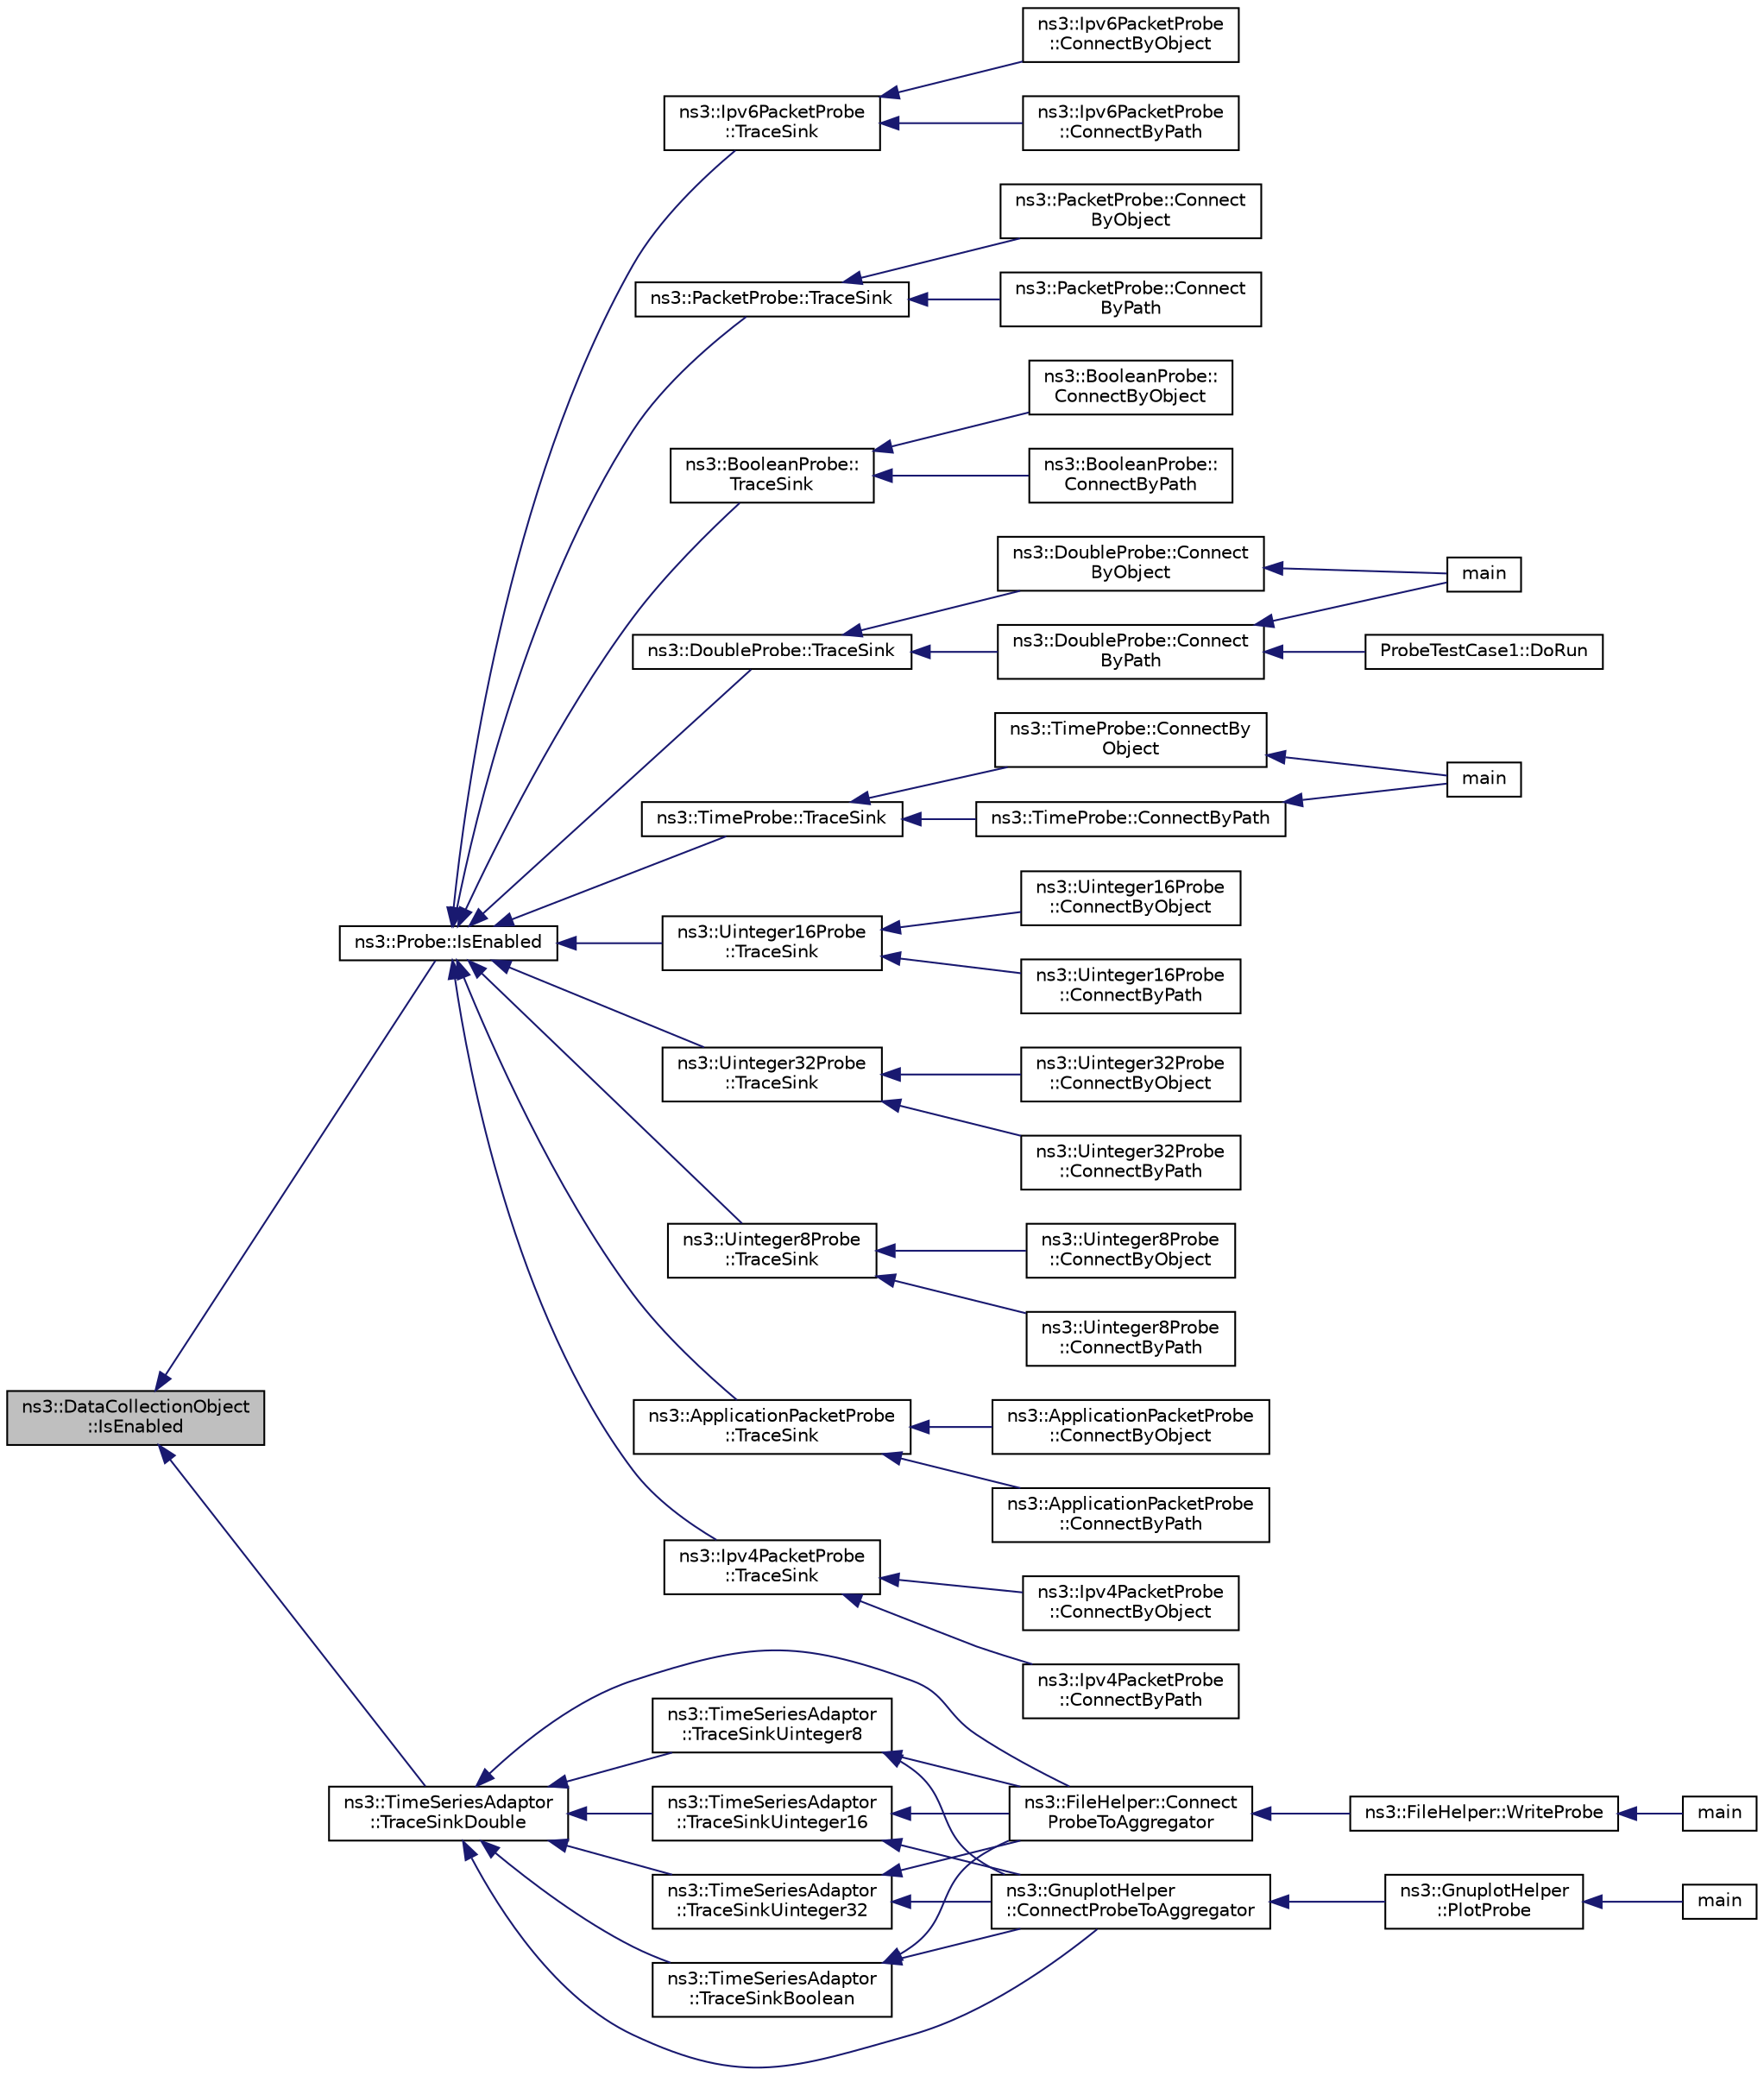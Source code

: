 digraph "ns3::DataCollectionObject::IsEnabled"
{
  edge [fontname="Helvetica",fontsize="10",labelfontname="Helvetica",labelfontsize="10"];
  node [fontname="Helvetica",fontsize="10",shape=record];
  rankdir="LR";
  Node1 [label="ns3::DataCollectionObject\l::IsEnabled",height=0.2,width=0.4,color="black", fillcolor="grey75", style="filled", fontcolor="black"];
  Node1 -> Node2 [dir="back",color="midnightblue",fontsize="10",style="solid"];
  Node2 [label="ns3::Probe::IsEnabled",height=0.2,width=0.4,color="black", fillcolor="white", style="filled",URL="$de/d72/classns3_1_1Probe.html#a201d605485aaa1c96b973656d6eb56eb"];
  Node2 -> Node3 [dir="back",color="midnightblue",fontsize="10",style="solid"];
  Node3 [label="ns3::ApplicationPacketProbe\l::TraceSink",height=0.2,width=0.4,color="black", fillcolor="white", style="filled",URL="$d6/dfc/classns3_1_1ApplicationPacketProbe.html#ab327ce029e0ee6343952c8ba01d82c3d",tooltip="Method to connect to an underlying ns3::TraceSource with arguments of type Ptr<const Packet> and cons..."];
  Node3 -> Node4 [dir="back",color="midnightblue",fontsize="10",style="solid"];
  Node4 [label="ns3::ApplicationPacketProbe\l::ConnectByObject",height=0.2,width=0.4,color="black", fillcolor="white", style="filled",URL="$d6/dfc/classns3_1_1ApplicationPacketProbe.html#a9f2ee434c1e2aa67a3da20c4c44eccc7",tooltip="connect to a trace source attribute provided by a given object "];
  Node3 -> Node5 [dir="back",color="midnightblue",fontsize="10",style="solid"];
  Node5 [label="ns3::ApplicationPacketProbe\l::ConnectByPath",height=0.2,width=0.4,color="black", fillcolor="white", style="filled",URL="$d6/dfc/classns3_1_1ApplicationPacketProbe.html#a0752c9821f165dea42c7d79080d16825",tooltip="connect to a trace source provided by a config path "];
  Node2 -> Node6 [dir="back",color="midnightblue",fontsize="10",style="solid"];
  Node6 [label="ns3::Ipv4PacketProbe\l::TraceSink",height=0.2,width=0.4,color="black", fillcolor="white", style="filled",URL="$d0/dd5/classns3_1_1Ipv4PacketProbe.html#a9ce810cb56c35a6549000618e8436eca",tooltip="Method to connect to an underlying ns3::TraceSource with arguments of type Ptr<const Packet>..."];
  Node6 -> Node7 [dir="back",color="midnightblue",fontsize="10",style="solid"];
  Node7 [label="ns3::Ipv4PacketProbe\l::ConnectByObject",height=0.2,width=0.4,color="black", fillcolor="white", style="filled",URL="$d0/dd5/classns3_1_1Ipv4PacketProbe.html#aa143604f9e79ffa3aca634a05456f90d",tooltip="connect to a trace source attribute provided by a given object "];
  Node6 -> Node8 [dir="back",color="midnightblue",fontsize="10",style="solid"];
  Node8 [label="ns3::Ipv4PacketProbe\l::ConnectByPath",height=0.2,width=0.4,color="black", fillcolor="white", style="filled",URL="$d0/dd5/classns3_1_1Ipv4PacketProbe.html#a9369efa232346b76cdd3e8c51b3e8e9b",tooltip="connect to a trace source provided by a config path "];
  Node2 -> Node9 [dir="back",color="midnightblue",fontsize="10",style="solid"];
  Node9 [label="ns3::Ipv6PacketProbe\l::TraceSink",height=0.2,width=0.4,color="black", fillcolor="white", style="filled",URL="$d6/d2c/classns3_1_1Ipv6PacketProbe.html#a4a45afbe38699ca6cf3082bdbd1a0579",tooltip="Method to connect to an underlying ns3::TraceSource with arguments of type Ptr<const Packet>..."];
  Node9 -> Node10 [dir="back",color="midnightblue",fontsize="10",style="solid"];
  Node10 [label="ns3::Ipv6PacketProbe\l::ConnectByObject",height=0.2,width=0.4,color="black", fillcolor="white", style="filled",URL="$d6/d2c/classns3_1_1Ipv6PacketProbe.html#ae678d5328186c457ff68dccb88b6d24f",tooltip="connect to a trace source attribute provided by a given object "];
  Node9 -> Node11 [dir="back",color="midnightblue",fontsize="10",style="solid"];
  Node11 [label="ns3::Ipv6PacketProbe\l::ConnectByPath",height=0.2,width=0.4,color="black", fillcolor="white", style="filled",URL="$d6/d2c/classns3_1_1Ipv6PacketProbe.html#aef98bcfb1fb84491f91748400b414e63",tooltip="connect to a trace source provided by a config path "];
  Node2 -> Node12 [dir="back",color="midnightblue",fontsize="10",style="solid"];
  Node12 [label="ns3::PacketProbe::TraceSink",height=0.2,width=0.4,color="black", fillcolor="white", style="filled",URL="$dc/d46/classns3_1_1PacketProbe.html#a8652b4d973d5702b88161ed2b129eb5e",tooltip="Method to connect to an underlying ns3::TraceSource with arguments of type Ptr<const Packet> ..."];
  Node12 -> Node13 [dir="back",color="midnightblue",fontsize="10",style="solid"];
  Node13 [label="ns3::PacketProbe::Connect\lByObject",height=0.2,width=0.4,color="black", fillcolor="white", style="filled",URL="$dc/d46/classns3_1_1PacketProbe.html#a2174e6125949d5d7c240eba50d9bbe82",tooltip="connect to a trace source attribute provided by a given object "];
  Node12 -> Node14 [dir="back",color="midnightblue",fontsize="10",style="solid"];
  Node14 [label="ns3::PacketProbe::Connect\lByPath",height=0.2,width=0.4,color="black", fillcolor="white", style="filled",URL="$dc/d46/classns3_1_1PacketProbe.html#a9cec685e050a759da9fcbb1f20945b10",tooltip="connect to a trace source provided by a config path "];
  Node2 -> Node15 [dir="back",color="midnightblue",fontsize="10",style="solid"];
  Node15 [label="ns3::BooleanProbe::\lTraceSink",height=0.2,width=0.4,color="black", fillcolor="white", style="filled",URL="$d0/d82/classns3_1_1BooleanProbe.html#a6b8ae4c655dfaff4e6a7de20680fa3a0",tooltip="Method to connect to an underlying ns3::TraceSource of type bool. "];
  Node15 -> Node16 [dir="back",color="midnightblue",fontsize="10",style="solid"];
  Node16 [label="ns3::BooleanProbe::\lConnectByObject",height=0.2,width=0.4,color="black", fillcolor="white", style="filled",URL="$d0/d82/classns3_1_1BooleanProbe.html#ad5a3da511dcd332c0fd1cddeadf8fd5d",tooltip="connect to a trace source attribute provided by a given object "];
  Node15 -> Node17 [dir="back",color="midnightblue",fontsize="10",style="solid"];
  Node17 [label="ns3::BooleanProbe::\lConnectByPath",height=0.2,width=0.4,color="black", fillcolor="white", style="filled",URL="$d0/d82/classns3_1_1BooleanProbe.html#af6e8114003bfeacefb0a45168d470d79",tooltip="connect to a trace source provided by a config path "];
  Node2 -> Node18 [dir="back",color="midnightblue",fontsize="10",style="solid"];
  Node18 [label="ns3::DoubleProbe::TraceSink",height=0.2,width=0.4,color="black", fillcolor="white", style="filled",URL="$da/d26/classns3_1_1DoubleProbe.html#a691ff6f20c11588e5e3af4321cb0f6b5",tooltip="Method to connect to an underlying ns3::TraceSource of type double. "];
  Node18 -> Node19 [dir="back",color="midnightblue",fontsize="10",style="solid"];
  Node19 [label="ns3::DoubleProbe::Connect\lByObject",height=0.2,width=0.4,color="black", fillcolor="white", style="filled",URL="$da/d26/classns3_1_1DoubleProbe.html#a595c0fdc7e7c2e466cc8e9fc847580b0",tooltip="connect to a trace source attribute provided by a given object "];
  Node19 -> Node20 [dir="back",color="midnightblue",fontsize="10",style="solid"];
  Node20 [label="main",height=0.2,width=0.4,color="black", fillcolor="white", style="filled",URL="$d5/dab/double-probe-example_8cc.html#a0ddf1224851353fc92bfbff6f499fa97"];
  Node18 -> Node21 [dir="back",color="midnightblue",fontsize="10",style="solid"];
  Node21 [label="ns3::DoubleProbe::Connect\lByPath",height=0.2,width=0.4,color="black", fillcolor="white", style="filled",URL="$da/d26/classns3_1_1DoubleProbe.html#a0f34962630dbb3af28c74c8b517824a7",tooltip="connect to a trace source provided by a config path "];
  Node21 -> Node20 [dir="back",color="midnightblue",fontsize="10",style="solid"];
  Node21 -> Node22 [dir="back",color="midnightblue",fontsize="10",style="solid"];
  Node22 [label="ProbeTestCase1::DoRun",height=0.2,width=0.4,color="black", fillcolor="white", style="filled",URL="$d7/d4a/classProbeTestCase1.html#a57e92e894f2e6df869238e25f09d7c9a",tooltip="Implementation to actually run this TestCase. "];
  Node2 -> Node23 [dir="back",color="midnightblue",fontsize="10",style="solid"];
  Node23 [label="ns3::TimeProbe::TraceSink",height=0.2,width=0.4,color="black", fillcolor="white", style="filled",URL="$d1/d0e/classns3_1_1TimeProbe.html#ac9f1814c0ed93f901d67fe6a08f0a7f4",tooltip="Method to connect to an underlying ns3::TraceSource of type Time. "];
  Node23 -> Node24 [dir="back",color="midnightblue",fontsize="10",style="solid"];
  Node24 [label="ns3::TimeProbe::ConnectBy\lObject",height=0.2,width=0.4,color="black", fillcolor="white", style="filled",URL="$d1/d0e/classns3_1_1TimeProbe.html#a01778c1013aca0788e98085fc86ab136",tooltip="connect to a trace source attribute provided by a given object "];
  Node24 -> Node25 [dir="back",color="midnightblue",fontsize="10",style="solid"];
  Node25 [label="main",height=0.2,width=0.4,color="black", fillcolor="white", style="filled",URL="$da/daf/time-probe-example_8cc.html#a0ddf1224851353fc92bfbff6f499fa97"];
  Node23 -> Node26 [dir="back",color="midnightblue",fontsize="10",style="solid"];
  Node26 [label="ns3::TimeProbe::ConnectByPath",height=0.2,width=0.4,color="black", fillcolor="white", style="filled",URL="$d1/d0e/classns3_1_1TimeProbe.html#a537eb677001130b775c926e2432ad84e",tooltip="connect to a trace source provided by a config path "];
  Node26 -> Node25 [dir="back",color="midnightblue",fontsize="10",style="solid"];
  Node2 -> Node27 [dir="back",color="midnightblue",fontsize="10",style="solid"];
  Node27 [label="ns3::Uinteger16Probe\l::TraceSink",height=0.2,width=0.4,color="black", fillcolor="white", style="filled",URL="$d0/db7/classns3_1_1Uinteger16Probe.html#a50cca57a663bfed80b890d0954157a2c",tooltip="Method to connect to an underlying ns3::TraceSource of type uint16_t. "];
  Node27 -> Node28 [dir="back",color="midnightblue",fontsize="10",style="solid"];
  Node28 [label="ns3::Uinteger16Probe\l::ConnectByObject",height=0.2,width=0.4,color="black", fillcolor="white", style="filled",URL="$d0/db7/classns3_1_1Uinteger16Probe.html#abcda2c08c530e06129d50a8ea06c145e",tooltip="connect to a trace source attribute provided by a given object "];
  Node27 -> Node29 [dir="back",color="midnightblue",fontsize="10",style="solid"];
  Node29 [label="ns3::Uinteger16Probe\l::ConnectByPath",height=0.2,width=0.4,color="black", fillcolor="white", style="filled",URL="$d0/db7/classns3_1_1Uinteger16Probe.html#aada9bd9beb9145df7e5b8d1e1e97d95b",tooltip="connect to a trace source provided by a config path "];
  Node2 -> Node30 [dir="back",color="midnightblue",fontsize="10",style="solid"];
  Node30 [label="ns3::Uinteger32Probe\l::TraceSink",height=0.2,width=0.4,color="black", fillcolor="white", style="filled",URL="$d8/de3/classns3_1_1Uinteger32Probe.html#a8cc7f06e38d23dea37e2f2045a5d43a1",tooltip="Method to connect to an underlying ns3::TraceSource of type uint32_t. "];
  Node30 -> Node31 [dir="back",color="midnightblue",fontsize="10",style="solid"];
  Node31 [label="ns3::Uinteger32Probe\l::ConnectByObject",height=0.2,width=0.4,color="black", fillcolor="white", style="filled",URL="$d8/de3/classns3_1_1Uinteger32Probe.html#ae3e435009ce0d5fd70142a7341f5b979",tooltip="connect to a trace source attribute provided by a given object "];
  Node30 -> Node32 [dir="back",color="midnightblue",fontsize="10",style="solid"];
  Node32 [label="ns3::Uinteger32Probe\l::ConnectByPath",height=0.2,width=0.4,color="black", fillcolor="white", style="filled",URL="$d8/de3/classns3_1_1Uinteger32Probe.html#a3b81bb7d6ab54bad196c9c90823aed08",tooltip="connect to a trace source provided by a config path "];
  Node2 -> Node33 [dir="back",color="midnightblue",fontsize="10",style="solid"];
  Node33 [label="ns3::Uinteger8Probe\l::TraceSink",height=0.2,width=0.4,color="black", fillcolor="white", style="filled",URL="$d3/d2b/classns3_1_1Uinteger8Probe.html#a99700b6a54ea9f2c672668a7fac53cfb",tooltip="Method to connect to an underlying ns3::TraceSource of type uint8_t. "];
  Node33 -> Node34 [dir="back",color="midnightblue",fontsize="10",style="solid"];
  Node34 [label="ns3::Uinteger8Probe\l::ConnectByObject",height=0.2,width=0.4,color="black", fillcolor="white", style="filled",URL="$d3/d2b/classns3_1_1Uinteger8Probe.html#a92f2aba0dd1892e9d2cf8929bf586b4a",tooltip="connect to a trace source attribute provided by a given object "];
  Node33 -> Node35 [dir="back",color="midnightblue",fontsize="10",style="solid"];
  Node35 [label="ns3::Uinteger8Probe\l::ConnectByPath",height=0.2,width=0.4,color="black", fillcolor="white", style="filled",URL="$d3/d2b/classns3_1_1Uinteger8Probe.html#a0628446588b4c495946af78962a5dd0c",tooltip="connect to a trace source provided by a config path "];
  Node1 -> Node36 [dir="back",color="midnightblue",fontsize="10",style="solid"];
  Node36 [label="ns3::TimeSeriesAdaptor\l::TraceSinkDouble",height=0.2,width=0.4,color="black", fillcolor="white", style="filled",URL="$d7/d3e/classns3_1_1TimeSeriesAdaptor.html#a7b5499ffc99cfe741948166ede81980a",tooltip="Trace sink for receiving data from double valued trace sources. "];
  Node36 -> Node37 [dir="back",color="midnightblue",fontsize="10",style="solid"];
  Node37 [label="ns3::FileHelper::Connect\lProbeToAggregator",height=0.2,width=0.4,color="black", fillcolor="white", style="filled",URL="$d4/ded/classns3_1_1FileHelper.html#af67443ae87a58eeaa0536b38e9349a07",tooltip="Connects the probe to the aggregator. "];
  Node37 -> Node38 [dir="back",color="midnightblue",fontsize="10",style="solid"];
  Node38 [label="ns3::FileHelper::WriteProbe",height=0.2,width=0.4,color="black", fillcolor="white", style="filled",URL="$d4/ded/classns3_1_1FileHelper.html#a365494ad1ae02d54ac2e3a134a101d2b"];
  Node38 -> Node39 [dir="back",color="midnightblue",fontsize="10",style="solid"];
  Node39 [label="main",height=0.2,width=0.4,color="black", fillcolor="white", style="filled",URL="$d9/d72/file-helper-example_8cc.html#a0ddf1224851353fc92bfbff6f499fa97"];
  Node36 -> Node40 [dir="back",color="midnightblue",fontsize="10",style="solid"];
  Node40 [label="ns3::GnuplotHelper\l::ConnectProbeToAggregator",height=0.2,width=0.4,color="black", fillcolor="white", style="filled",URL="$de/d3f/classns3_1_1GnuplotHelper.html#ad80ba9cf7fe4c4c5fc9c165d7d04955d",tooltip="Connects the probe to the aggregator. "];
  Node40 -> Node41 [dir="back",color="midnightblue",fontsize="10",style="solid"];
  Node41 [label="ns3::GnuplotHelper\l::PlotProbe",height=0.2,width=0.4,color="black", fillcolor="white", style="filled",URL="$de/d3f/classns3_1_1GnuplotHelper.html#a755eeb654e6d2c3ab3ab9674e21480f9"];
  Node41 -> Node42 [dir="back",color="midnightblue",fontsize="10",style="solid"];
  Node42 [label="main",height=0.2,width=0.4,color="black", fillcolor="white", style="filled",URL="$d7/d40/gnuplot-helper-example_8cc.html#a0ddf1224851353fc92bfbff6f499fa97"];
  Node36 -> Node43 [dir="back",color="midnightblue",fontsize="10",style="solid"];
  Node43 [label="ns3::TimeSeriesAdaptor\l::TraceSinkBoolean",height=0.2,width=0.4,color="black", fillcolor="white", style="filled",URL="$d7/d3e/classns3_1_1TimeSeriesAdaptor.html#a85bb6303947154ffeefb4ab5c96c7bc3",tooltip="Trace sink for receiving data from bool valued trace sources. "];
  Node43 -> Node37 [dir="back",color="midnightblue",fontsize="10",style="solid"];
  Node43 -> Node40 [dir="back",color="midnightblue",fontsize="10",style="solid"];
  Node36 -> Node44 [dir="back",color="midnightblue",fontsize="10",style="solid"];
  Node44 [label="ns3::TimeSeriesAdaptor\l::TraceSinkUinteger8",height=0.2,width=0.4,color="black", fillcolor="white", style="filled",URL="$d7/d3e/classns3_1_1TimeSeriesAdaptor.html#a5f8fb38787207ef1b0cedc841bec7ff8",tooltip="Trace sink for receiving data from uint8_t valued trace sources. "];
  Node44 -> Node37 [dir="back",color="midnightblue",fontsize="10",style="solid"];
  Node44 -> Node40 [dir="back",color="midnightblue",fontsize="10",style="solid"];
  Node36 -> Node45 [dir="back",color="midnightblue",fontsize="10",style="solid"];
  Node45 [label="ns3::TimeSeriesAdaptor\l::TraceSinkUinteger16",height=0.2,width=0.4,color="black", fillcolor="white", style="filled",URL="$d7/d3e/classns3_1_1TimeSeriesAdaptor.html#ae292de4e1a29362d3ee5e26150244cb6",tooltip="Trace sink for receiving data from uint16_t valued trace sources. "];
  Node45 -> Node37 [dir="back",color="midnightblue",fontsize="10",style="solid"];
  Node45 -> Node40 [dir="back",color="midnightblue",fontsize="10",style="solid"];
  Node36 -> Node46 [dir="back",color="midnightblue",fontsize="10",style="solid"];
  Node46 [label="ns3::TimeSeriesAdaptor\l::TraceSinkUinteger32",height=0.2,width=0.4,color="black", fillcolor="white", style="filled",URL="$d7/d3e/classns3_1_1TimeSeriesAdaptor.html#add04eee090a86dc859b2415710c85b30",tooltip="Trace sink for receiving data from uint32_t valued trace sources. "];
  Node46 -> Node37 [dir="back",color="midnightblue",fontsize="10",style="solid"];
  Node46 -> Node40 [dir="back",color="midnightblue",fontsize="10",style="solid"];
}
